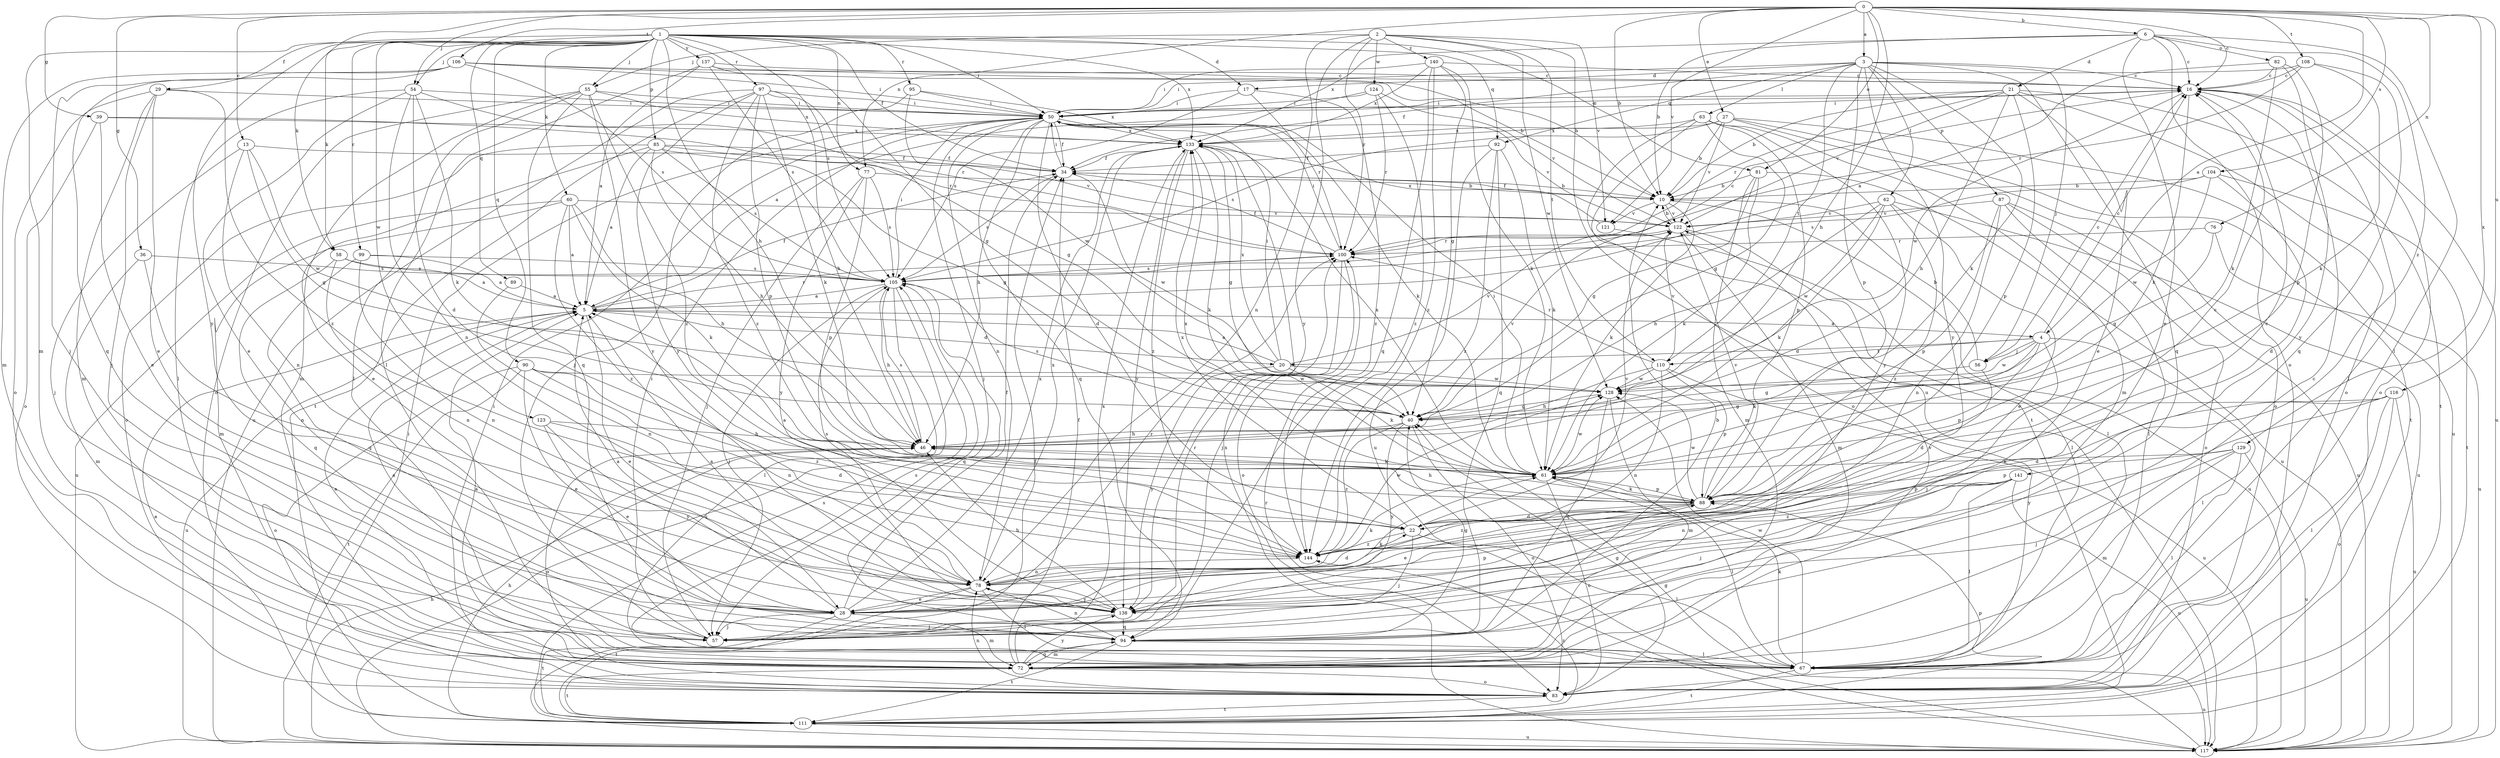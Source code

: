 strict digraph  {
0;
1;
2;
3;
4;
5;
6;
10;
13;
16;
17;
20;
21;
22;
27;
28;
29;
34;
36;
39;
40;
46;
50;
54;
55;
56;
57;
58;
60;
61;
62;
63;
67;
72;
76;
77;
78;
81;
82;
83;
85;
87;
88;
89;
90;
92;
94;
95;
97;
99;
100;
104;
105;
106;
108;
110;
111;
116;
117;
121;
122;
123;
124;
128;
129;
133;
137;
138;
140;
141;
144;
0 -> 3  [label=a];
0 -> 4  [label=a];
0 -> 6  [label=b];
0 -> 10  [label=b];
0 -> 13  [label=c];
0 -> 16  [label=c];
0 -> 27  [label=e];
0 -> 36  [label=g];
0 -> 39  [label=g];
0 -> 46  [label=h];
0 -> 54  [label=j];
0 -> 58  [label=k];
0 -> 76  [label=n];
0 -> 77  [label=n];
0 -> 81  [label=o];
0 -> 104  [label=s];
0 -> 106  [label=t];
0 -> 108  [label=t];
0 -> 116  [label=u];
0 -> 121  [label=v];
0 -> 129  [label=x];
1 -> 17  [label=d];
1 -> 29  [label=f];
1 -> 34  [label=f];
1 -> 46  [label=h];
1 -> 50  [label=i];
1 -> 54  [label=j];
1 -> 55  [label=j];
1 -> 58  [label=k];
1 -> 60  [label=k];
1 -> 72  [label=m];
1 -> 77  [label=n];
1 -> 81  [label=o];
1 -> 85  [label=p];
1 -> 89  [label=q];
1 -> 90  [label=q];
1 -> 92  [label=q];
1 -> 95  [label=r];
1 -> 97  [label=r];
1 -> 99  [label=r];
1 -> 105  [label=s];
1 -> 123  [label=w];
1 -> 133  [label=x];
1 -> 137  [label=y];
1 -> 138  [label=y];
2 -> 55  [label=j];
2 -> 78  [label=n];
2 -> 100  [label=r];
2 -> 110  [label=t];
2 -> 117  [label=u];
2 -> 121  [label=v];
2 -> 124  [label=w];
2 -> 128  [label=w];
2 -> 138  [label=y];
2 -> 140  [label=z];
3 -> 16  [label=c];
3 -> 17  [label=d];
3 -> 50  [label=i];
3 -> 56  [label=j];
3 -> 61  [label=k];
3 -> 62  [label=l];
3 -> 63  [label=l];
3 -> 87  [label=p];
3 -> 88  [label=p];
3 -> 92  [label=q];
3 -> 94  [label=q];
3 -> 110  [label=t];
3 -> 138  [label=y];
4 -> 16  [label=c];
4 -> 20  [label=d];
4 -> 56  [label=j];
4 -> 57  [label=j];
4 -> 61  [label=k];
4 -> 67  [label=l];
4 -> 88  [label=p];
4 -> 110  [label=t];
4 -> 128  [label=w];
5 -> 4  [label=a];
5 -> 20  [label=d];
5 -> 28  [label=e];
5 -> 34  [label=f];
5 -> 100  [label=r];
5 -> 117  [label=u];
6 -> 10  [label=b];
6 -> 16  [label=c];
6 -> 21  [label=d];
6 -> 28  [label=e];
6 -> 67  [label=l];
6 -> 82  [label=o];
6 -> 83  [label=o];
6 -> 133  [label=x];
6 -> 141  [label=z];
10 -> 34  [label=f];
10 -> 61  [label=k];
10 -> 67  [label=l];
10 -> 121  [label=v];
10 -> 122  [label=v];
13 -> 34  [label=f];
13 -> 40  [label=g];
13 -> 57  [label=j];
13 -> 78  [label=n];
13 -> 128  [label=w];
16 -> 50  [label=i];
16 -> 61  [label=k];
16 -> 67  [label=l];
16 -> 83  [label=o];
16 -> 117  [label=u];
16 -> 128  [label=w];
17 -> 50  [label=i];
17 -> 100  [label=r];
17 -> 105  [label=s];
17 -> 144  [label=z];
20 -> 5  [label=a];
20 -> 50  [label=i];
20 -> 61  [label=k];
20 -> 122  [label=v];
20 -> 128  [label=w];
20 -> 133  [label=x];
20 -> 138  [label=y];
21 -> 10  [label=b];
21 -> 28  [label=e];
21 -> 46  [label=h];
21 -> 50  [label=i];
21 -> 83  [label=o];
21 -> 88  [label=p];
21 -> 100  [label=r];
21 -> 111  [label=t];
21 -> 122  [label=v];
22 -> 5  [label=a];
22 -> 16  [label=c];
22 -> 57  [label=j];
22 -> 67  [label=l];
22 -> 122  [label=v];
22 -> 133  [label=x];
22 -> 144  [label=z];
27 -> 10  [label=b];
27 -> 83  [label=o];
27 -> 105  [label=s];
27 -> 111  [label=t];
27 -> 117  [label=u];
27 -> 122  [label=v];
27 -> 133  [label=x];
28 -> 5  [label=a];
28 -> 34  [label=f];
28 -> 57  [label=j];
28 -> 61  [label=k];
28 -> 72  [label=m];
28 -> 100  [label=r];
28 -> 111  [label=t];
28 -> 133  [label=x];
29 -> 28  [label=e];
29 -> 50  [label=i];
29 -> 57  [label=j];
29 -> 72  [label=m];
29 -> 83  [label=o];
29 -> 144  [label=z];
34 -> 10  [label=b];
34 -> 50  [label=i];
34 -> 105  [label=s];
34 -> 128  [label=w];
36 -> 72  [label=m];
36 -> 78  [label=n];
36 -> 105  [label=s];
39 -> 28  [label=e];
39 -> 83  [label=o];
39 -> 100  [label=r];
39 -> 133  [label=x];
40 -> 46  [label=h];
40 -> 83  [label=o];
40 -> 105  [label=s];
40 -> 122  [label=v];
40 -> 138  [label=y];
40 -> 144  [label=z];
46 -> 61  [label=k];
46 -> 83  [label=o];
46 -> 105  [label=s];
50 -> 16  [label=c];
50 -> 22  [label=d];
50 -> 34  [label=f];
50 -> 46  [label=h];
50 -> 57  [label=j];
50 -> 61  [label=k];
50 -> 78  [label=n];
50 -> 94  [label=q];
50 -> 122  [label=v];
50 -> 133  [label=x];
54 -> 22  [label=d];
54 -> 28  [label=e];
54 -> 50  [label=i];
54 -> 61  [label=k];
54 -> 67  [label=l];
54 -> 78  [label=n];
54 -> 100  [label=r];
55 -> 50  [label=i];
55 -> 67  [label=l];
55 -> 72  [label=m];
55 -> 83  [label=o];
55 -> 94  [label=q];
55 -> 133  [label=x];
55 -> 138  [label=y];
55 -> 144  [label=z];
56 -> 10  [label=b];
56 -> 16  [label=c];
56 -> 22  [label=d];
56 -> 40  [label=g];
57 -> 5  [label=a];
57 -> 50  [label=i];
57 -> 100  [label=r];
58 -> 5  [label=a];
58 -> 78  [label=n];
58 -> 94  [label=q];
58 -> 105  [label=s];
60 -> 5  [label=a];
60 -> 46  [label=h];
60 -> 61  [label=k];
60 -> 72  [label=m];
60 -> 117  [label=u];
60 -> 122  [label=v];
60 -> 144  [label=z];
61 -> 50  [label=i];
61 -> 67  [label=l];
61 -> 83  [label=o];
61 -> 88  [label=p];
61 -> 128  [label=w];
61 -> 133  [label=x];
62 -> 28  [label=e];
62 -> 46  [label=h];
62 -> 61  [label=k];
62 -> 117  [label=u];
62 -> 122  [label=v];
62 -> 128  [label=w];
62 -> 144  [label=z];
63 -> 40  [label=g];
63 -> 72  [label=m];
63 -> 83  [label=o];
63 -> 88  [label=p];
63 -> 111  [label=t];
63 -> 133  [label=x];
63 -> 138  [label=y];
67 -> 5  [label=a];
67 -> 61  [label=k];
67 -> 105  [label=s];
67 -> 111  [label=t];
67 -> 117  [label=u];
67 -> 128  [label=w];
72 -> 5  [label=a];
72 -> 16  [label=c];
72 -> 34  [label=f];
72 -> 83  [label=o];
72 -> 94  [label=q];
72 -> 111  [label=t];
72 -> 122  [label=v];
72 -> 133  [label=x];
72 -> 138  [label=y];
76 -> 40  [label=g];
76 -> 100  [label=r];
76 -> 117  [label=u];
77 -> 10  [label=b];
77 -> 57  [label=j];
77 -> 88  [label=p];
77 -> 105  [label=s];
77 -> 138  [label=y];
78 -> 22  [label=d];
78 -> 28  [label=e];
78 -> 61  [label=k];
78 -> 67  [label=l];
78 -> 105  [label=s];
78 -> 111  [label=t];
78 -> 133  [label=x];
78 -> 138  [label=y];
81 -> 10  [label=b];
81 -> 40  [label=g];
81 -> 61  [label=k];
81 -> 72  [label=m];
81 -> 117  [label=u];
82 -> 5  [label=a];
82 -> 16  [label=c];
82 -> 61  [label=k];
82 -> 88  [label=p];
82 -> 138  [label=y];
83 -> 40  [label=g];
83 -> 50  [label=i];
83 -> 78  [label=n];
83 -> 111  [label=t];
85 -> 5  [label=a];
85 -> 28  [label=e];
85 -> 34  [label=f];
85 -> 40  [label=g];
85 -> 46  [label=h];
85 -> 83  [label=o];
85 -> 105  [label=s];
85 -> 122  [label=v];
87 -> 67  [label=l];
87 -> 78  [label=n];
87 -> 83  [label=o];
87 -> 88  [label=p];
87 -> 117  [label=u];
87 -> 122  [label=v];
88 -> 22  [label=d];
88 -> 28  [label=e];
88 -> 46  [label=h];
88 -> 61  [label=k];
88 -> 122  [label=v];
88 -> 128  [label=w];
88 -> 133  [label=x];
88 -> 144  [label=z];
89 -> 5  [label=a];
89 -> 78  [label=n];
90 -> 28  [label=e];
90 -> 78  [label=n];
90 -> 83  [label=o];
90 -> 111  [label=t];
90 -> 128  [label=w];
90 -> 144  [label=z];
92 -> 34  [label=f];
92 -> 61  [label=k];
92 -> 94  [label=q];
92 -> 117  [label=u];
92 -> 144  [label=z];
94 -> 10  [label=b];
94 -> 40  [label=g];
94 -> 67  [label=l];
94 -> 72  [label=m];
94 -> 78  [label=n];
94 -> 111  [label=t];
95 -> 50  [label=i];
95 -> 57  [label=j];
95 -> 128  [label=w];
95 -> 133  [label=x];
97 -> 40  [label=g];
97 -> 46  [label=h];
97 -> 50  [label=i];
97 -> 61  [label=k];
97 -> 88  [label=p];
97 -> 111  [label=t];
97 -> 117  [label=u];
97 -> 138  [label=y];
97 -> 144  [label=z];
99 -> 5  [label=a];
99 -> 78  [label=n];
99 -> 94  [label=q];
99 -> 105  [label=s];
100 -> 34  [label=f];
100 -> 50  [label=i];
100 -> 57  [label=j];
100 -> 83  [label=o];
100 -> 105  [label=s];
104 -> 10  [label=b];
104 -> 22  [label=d];
104 -> 105  [label=s];
104 -> 111  [label=t];
104 -> 128  [label=w];
105 -> 5  [label=a];
105 -> 16  [label=c];
105 -> 46  [label=h];
105 -> 50  [label=i];
105 -> 57  [label=j];
105 -> 67  [label=l];
105 -> 94  [label=q];
105 -> 117  [label=u];
106 -> 10  [label=b];
106 -> 16  [label=c];
106 -> 50  [label=i];
106 -> 57  [label=j];
106 -> 72  [label=m];
106 -> 94  [label=q];
106 -> 105  [label=s];
108 -> 16  [label=c];
108 -> 34  [label=f];
108 -> 61  [label=k];
108 -> 94  [label=q];
108 -> 100  [label=r];
110 -> 46  [label=h];
110 -> 78  [label=n];
110 -> 88  [label=p];
110 -> 100  [label=r];
110 -> 117  [label=u];
110 -> 122  [label=v];
110 -> 128  [label=w];
111 -> 5  [label=a];
111 -> 46  [label=h];
111 -> 88  [label=p];
111 -> 105  [label=s];
111 -> 117  [label=u];
111 -> 144  [label=z];
116 -> 22  [label=d];
116 -> 40  [label=g];
116 -> 67  [label=l];
116 -> 83  [label=o];
116 -> 117  [label=u];
116 -> 138  [label=y];
117 -> 34  [label=f];
117 -> 40  [label=g];
117 -> 46  [label=h];
117 -> 50  [label=i];
117 -> 100  [label=r];
117 -> 133  [label=x];
121 -> 117  [label=u];
121 -> 133  [label=x];
122 -> 10  [label=b];
122 -> 67  [label=l];
122 -> 72  [label=m];
122 -> 100  [label=r];
123 -> 22  [label=d];
123 -> 28  [label=e];
123 -> 46  [label=h];
123 -> 138  [label=y];
124 -> 5  [label=a];
124 -> 50  [label=i];
124 -> 100  [label=r];
124 -> 122  [label=v];
124 -> 144  [label=z];
128 -> 40  [label=g];
128 -> 72  [label=m];
128 -> 94  [label=q];
129 -> 57  [label=j];
129 -> 61  [label=k];
129 -> 67  [label=l];
129 -> 72  [label=m];
129 -> 88  [label=p];
129 -> 117  [label=u];
133 -> 34  [label=f];
133 -> 40  [label=g];
133 -> 61  [label=k];
133 -> 138  [label=y];
133 -> 144  [label=z];
137 -> 5  [label=a];
137 -> 10  [label=b];
137 -> 16  [label=c];
137 -> 40  [label=g];
137 -> 67  [label=l];
137 -> 105  [label=s];
138 -> 5  [label=a];
138 -> 46  [label=h];
138 -> 57  [label=j];
138 -> 88  [label=p];
138 -> 94  [label=q];
140 -> 16  [label=c];
140 -> 40  [label=g];
140 -> 50  [label=i];
140 -> 61  [label=k];
140 -> 94  [label=q];
140 -> 133  [label=x];
140 -> 144  [label=z];
141 -> 57  [label=j];
141 -> 67  [label=l];
141 -> 78  [label=n];
141 -> 88  [label=p];
141 -> 117  [label=u];
141 -> 144  [label=z];
144 -> 16  [label=c];
144 -> 78  [label=n];
144 -> 128  [label=w];
}
